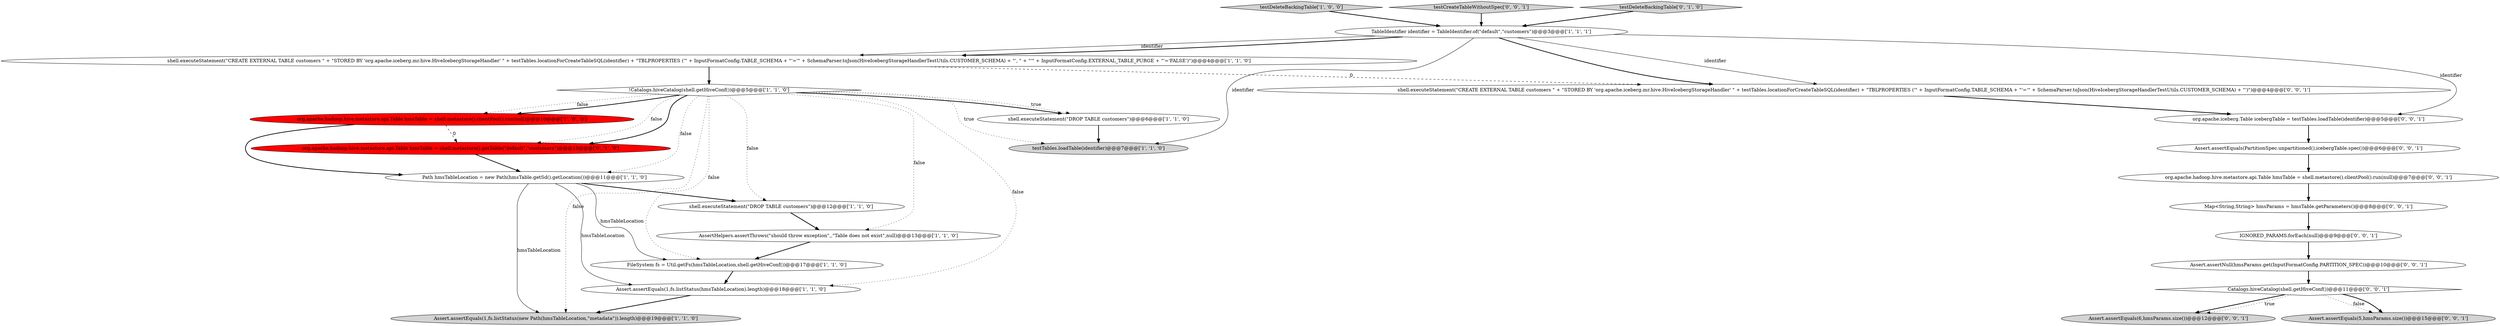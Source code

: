 digraph {
8 [style = filled, label = "Assert.assertEquals(1,fs.listStatus(new Path(hmsTableLocation,\"metadata\")).length)@@@19@@@['1', '1', '0']", fillcolor = lightgray, shape = ellipse image = "AAA0AAABBB1BBB"];
21 [style = filled, label = "Assert.assertNull(hmsParams.get(InputFormatConfig.PARTITION_SPEC))@@@10@@@['0', '0', '1']", fillcolor = white, shape = ellipse image = "AAA0AAABBB3BBB"];
25 [style = filled, label = "org.apache.hadoop.hive.metastore.api.Table hmsTable = shell.metastore().clientPool().run(null)@@@7@@@['0', '0', '1']", fillcolor = white, shape = ellipse image = "AAA0AAABBB3BBB"];
20 [style = filled, label = "Catalogs.hiveCatalog(shell.getHiveConf())@@@11@@@['0', '0', '1']", fillcolor = white, shape = diamond image = "AAA0AAABBB3BBB"];
17 [style = filled, label = "org.apache.iceberg.Table icebergTable = testTables.loadTable(identifier)@@@5@@@['0', '0', '1']", fillcolor = white, shape = ellipse image = "AAA0AAABBB3BBB"];
24 [style = filled, label = "Assert.assertEquals(PartitionSpec.unpartitioned(),icebergTable.spec())@@@6@@@['0', '0', '1']", fillcolor = white, shape = ellipse image = "AAA0AAABBB3BBB"];
11 [style = filled, label = "Path hmsTableLocation = new Path(hmsTable.getSd().getLocation())@@@11@@@['1', '1', '0']", fillcolor = white, shape = ellipse image = "AAA0AAABBB1BBB"];
23 [style = filled, label = "shell.executeStatement(\"CREATE EXTERNAL TABLE customers \" + \"STORED BY 'org.apache.iceberg.mr.hive.HiveIcebergStorageHandler' \" + testTables.locationForCreateTableSQL(identifier) + \"TBLPROPERTIES ('\" + InputFormatConfig.TABLE_SCHEMA + \"'='\" + SchemaParser.toJson(HiveIcebergStorageHandlerTestUtils.CUSTOMER_SCHEMA) + \"')\")@@@4@@@['0', '0', '1']", fillcolor = white, shape = ellipse image = "AAA0AAABBB3BBB"];
12 [style = filled, label = "org.apache.hadoop.hive.metastore.api.Table hmsTable = shell.metastore().clientPool().run(null)@@@10@@@['1', '0', '0']", fillcolor = red, shape = ellipse image = "AAA1AAABBB1BBB"];
4 [style = filled, label = "testDeleteBackingTable['1', '0', '0']", fillcolor = lightgray, shape = diamond image = "AAA0AAABBB1BBB"];
15 [style = filled, label = "testCreateTableWithoutSpec['0', '0', '1']", fillcolor = lightgray, shape = diamond image = "AAA0AAABBB3BBB"];
13 [style = filled, label = "org.apache.hadoop.hive.metastore.api.Table hmsTable = shell.metastore().getTable(\"default\",\"customers\")@@@10@@@['0', '1', '0']", fillcolor = red, shape = ellipse image = "AAA1AAABBB2BBB"];
18 [style = filled, label = "Assert.assertEquals(6,hmsParams.size())@@@12@@@['0', '0', '1']", fillcolor = lightgray, shape = ellipse image = "AAA0AAABBB3BBB"];
19 [style = filled, label = "Map<String,String> hmsParams = hmsTable.getParameters()@@@8@@@['0', '0', '1']", fillcolor = white, shape = ellipse image = "AAA0AAABBB3BBB"];
5 [style = filled, label = "FileSystem fs = Util.getFs(hmsTableLocation,shell.getHiveConf())@@@17@@@['1', '1', '0']", fillcolor = white, shape = ellipse image = "AAA0AAABBB1BBB"];
14 [style = filled, label = "testDeleteBackingTable['0', '1', '0']", fillcolor = lightgray, shape = diamond image = "AAA0AAABBB2BBB"];
0 [style = filled, label = "shell.executeStatement(\"DROP TABLE customers\")@@@12@@@['1', '1', '0']", fillcolor = white, shape = ellipse image = "AAA0AAABBB1BBB"];
9 [style = filled, label = "!Catalogs.hiveCatalog(shell.getHiveConf())@@@5@@@['1', '1', '0']", fillcolor = white, shape = diamond image = "AAA0AAABBB1BBB"];
1 [style = filled, label = "AssertHelpers.assertThrows(\"should throw exception\",,\"Table does not exist\",null)@@@13@@@['1', '1', '0']", fillcolor = white, shape = ellipse image = "AAA0AAABBB1BBB"];
3 [style = filled, label = "Assert.assertEquals(1,fs.listStatus(hmsTableLocation).length)@@@18@@@['1', '1', '0']", fillcolor = white, shape = ellipse image = "AAA0AAABBB1BBB"];
6 [style = filled, label = "shell.executeStatement(\"CREATE EXTERNAL TABLE customers \" + \"STORED BY 'org.apache.iceberg.mr.hive.HiveIcebergStorageHandler' \" + testTables.locationForCreateTableSQL(identifier) + \"TBLPROPERTIES ('\" + InputFormatConfig.TABLE_SCHEMA + \"'='\" + SchemaParser.toJson(HiveIcebergStorageHandlerTestUtils.CUSTOMER_SCHEMA) + \"', \" + \"'\" + InputFormatConfig.EXTERNAL_TABLE_PURGE + \"'='FALSE')\")@@@4@@@['1', '1', '0']", fillcolor = white, shape = ellipse image = "AAA0AAABBB1BBB"];
10 [style = filled, label = "shell.executeStatement(\"DROP TABLE customers\")@@@6@@@['1', '1', '0']", fillcolor = white, shape = ellipse image = "AAA0AAABBB1BBB"];
16 [style = filled, label = "IGNORED_PARAMS.forEach(null)@@@9@@@['0', '0', '1']", fillcolor = white, shape = ellipse image = "AAA0AAABBB3BBB"];
22 [style = filled, label = "Assert.assertEquals(5,hmsParams.size())@@@15@@@['0', '0', '1']", fillcolor = lightgray, shape = ellipse image = "AAA0AAABBB3BBB"];
2 [style = filled, label = "testTables.loadTable(identifier)@@@7@@@['1', '1', '0']", fillcolor = lightgray, shape = ellipse image = "AAA0AAABBB1BBB"];
7 [style = filled, label = "TableIdentifier identifier = TableIdentifier.of(\"default\",\"customers\")@@@3@@@['1', '1', '1']", fillcolor = white, shape = ellipse image = "AAA0AAABBB1BBB"];
1->5 [style = bold, label=""];
5->3 [style = bold, label=""];
20->22 [style = dotted, label="false"];
15->7 [style = bold, label=""];
7->17 [style = solid, label="identifier"];
12->11 [style = bold, label=""];
9->3 [style = dotted, label="false"];
9->0 [style = dotted, label="false"];
9->10 [style = bold, label=""];
9->13 [style = dotted, label="false"];
13->11 [style = bold, label=""];
11->8 [style = solid, label="hmsTableLocation"];
11->3 [style = solid, label="hmsTableLocation"];
4->7 [style = bold, label=""];
9->12 [style = dotted, label="false"];
9->11 [style = dotted, label="false"];
14->7 [style = bold, label=""];
19->16 [style = bold, label=""];
20->22 [style = bold, label=""];
9->8 [style = dotted, label="false"];
20->18 [style = bold, label=""];
11->0 [style = bold, label=""];
17->24 [style = bold, label=""];
21->20 [style = bold, label=""];
7->6 [style = solid, label="identifier"];
0->1 [style = bold, label=""];
3->8 [style = bold, label=""];
24->25 [style = bold, label=""];
7->23 [style = bold, label=""];
16->21 [style = bold, label=""];
7->6 [style = bold, label=""];
9->2 [style = dotted, label="true"];
25->19 [style = bold, label=""];
9->5 [style = dotted, label="false"];
20->18 [style = dotted, label="true"];
7->2 [style = solid, label="identifier"];
23->17 [style = bold, label=""];
10->2 [style = bold, label=""];
9->12 [style = bold, label=""];
12->13 [style = dashed, label="0"];
6->9 [style = bold, label=""];
9->10 [style = dotted, label="true"];
7->23 [style = solid, label="identifier"];
11->5 [style = solid, label="hmsTableLocation"];
6->23 [style = dashed, label="0"];
9->13 [style = bold, label=""];
9->1 [style = dotted, label="false"];
}
